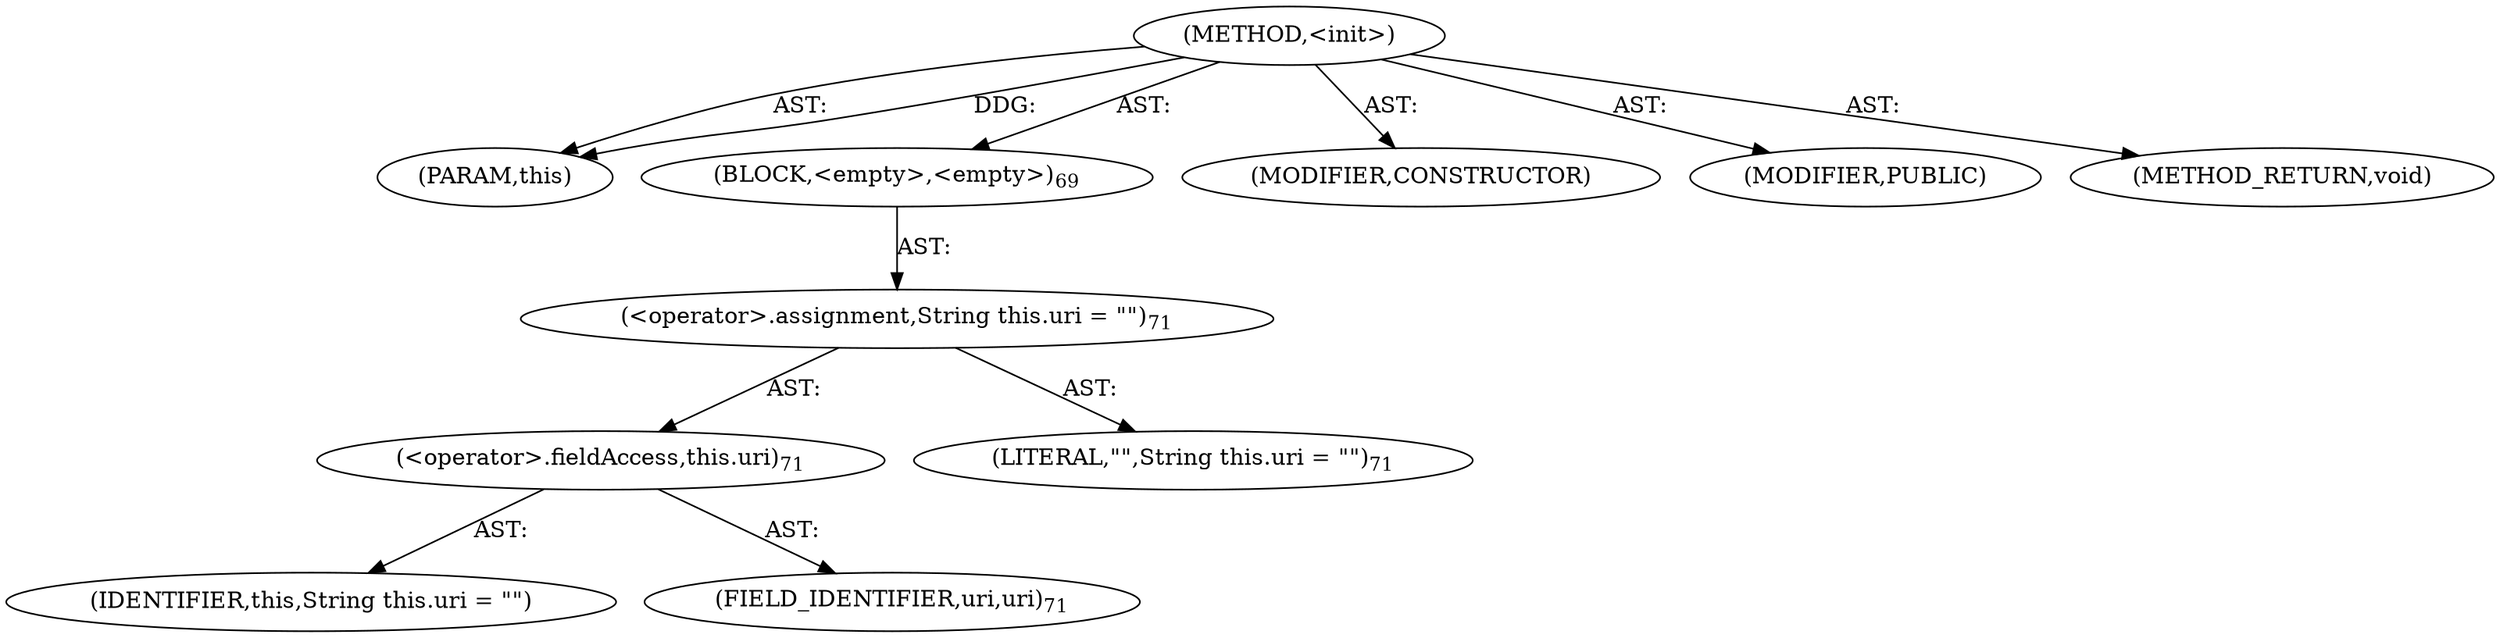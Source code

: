 digraph "&lt;init&gt;" {  
"111669149700" [label = <(METHOD,&lt;init&gt;)> ]
"115964116998" [label = <(PARAM,this)> ]
"25769803783" [label = <(BLOCK,&lt;empty&gt;,&lt;empty&gt;)<SUB>69</SUB>> ]
"30064771087" [label = <(&lt;operator&gt;.assignment,String this.uri = &quot;&quot;)<SUB>71</SUB>> ]
"30064771088" [label = <(&lt;operator&gt;.fieldAccess,this.uri)<SUB>71</SUB>> ]
"68719476750" [label = <(IDENTIFIER,this,String this.uri = &quot;&quot;)> ]
"55834574853" [label = <(FIELD_IDENTIFIER,uri,uri)<SUB>71</SUB>> ]
"90194313219" [label = <(LITERAL,&quot;&quot;,String this.uri = &quot;&quot;)<SUB>71</SUB>> ]
"133143986186" [label = <(MODIFIER,CONSTRUCTOR)> ]
"133143986187" [label = <(MODIFIER,PUBLIC)> ]
"128849018884" [label = <(METHOD_RETURN,void)> ]
  "111669149700" -> "115964116998"  [ label = "AST: "] 
  "111669149700" -> "25769803783"  [ label = "AST: "] 
  "111669149700" -> "133143986186"  [ label = "AST: "] 
  "111669149700" -> "133143986187"  [ label = "AST: "] 
  "111669149700" -> "128849018884"  [ label = "AST: "] 
  "25769803783" -> "30064771087"  [ label = "AST: "] 
  "30064771087" -> "30064771088"  [ label = "AST: "] 
  "30064771087" -> "90194313219"  [ label = "AST: "] 
  "30064771088" -> "68719476750"  [ label = "AST: "] 
  "30064771088" -> "55834574853"  [ label = "AST: "] 
  "111669149700" -> "115964116998"  [ label = "DDG: "] 
}
